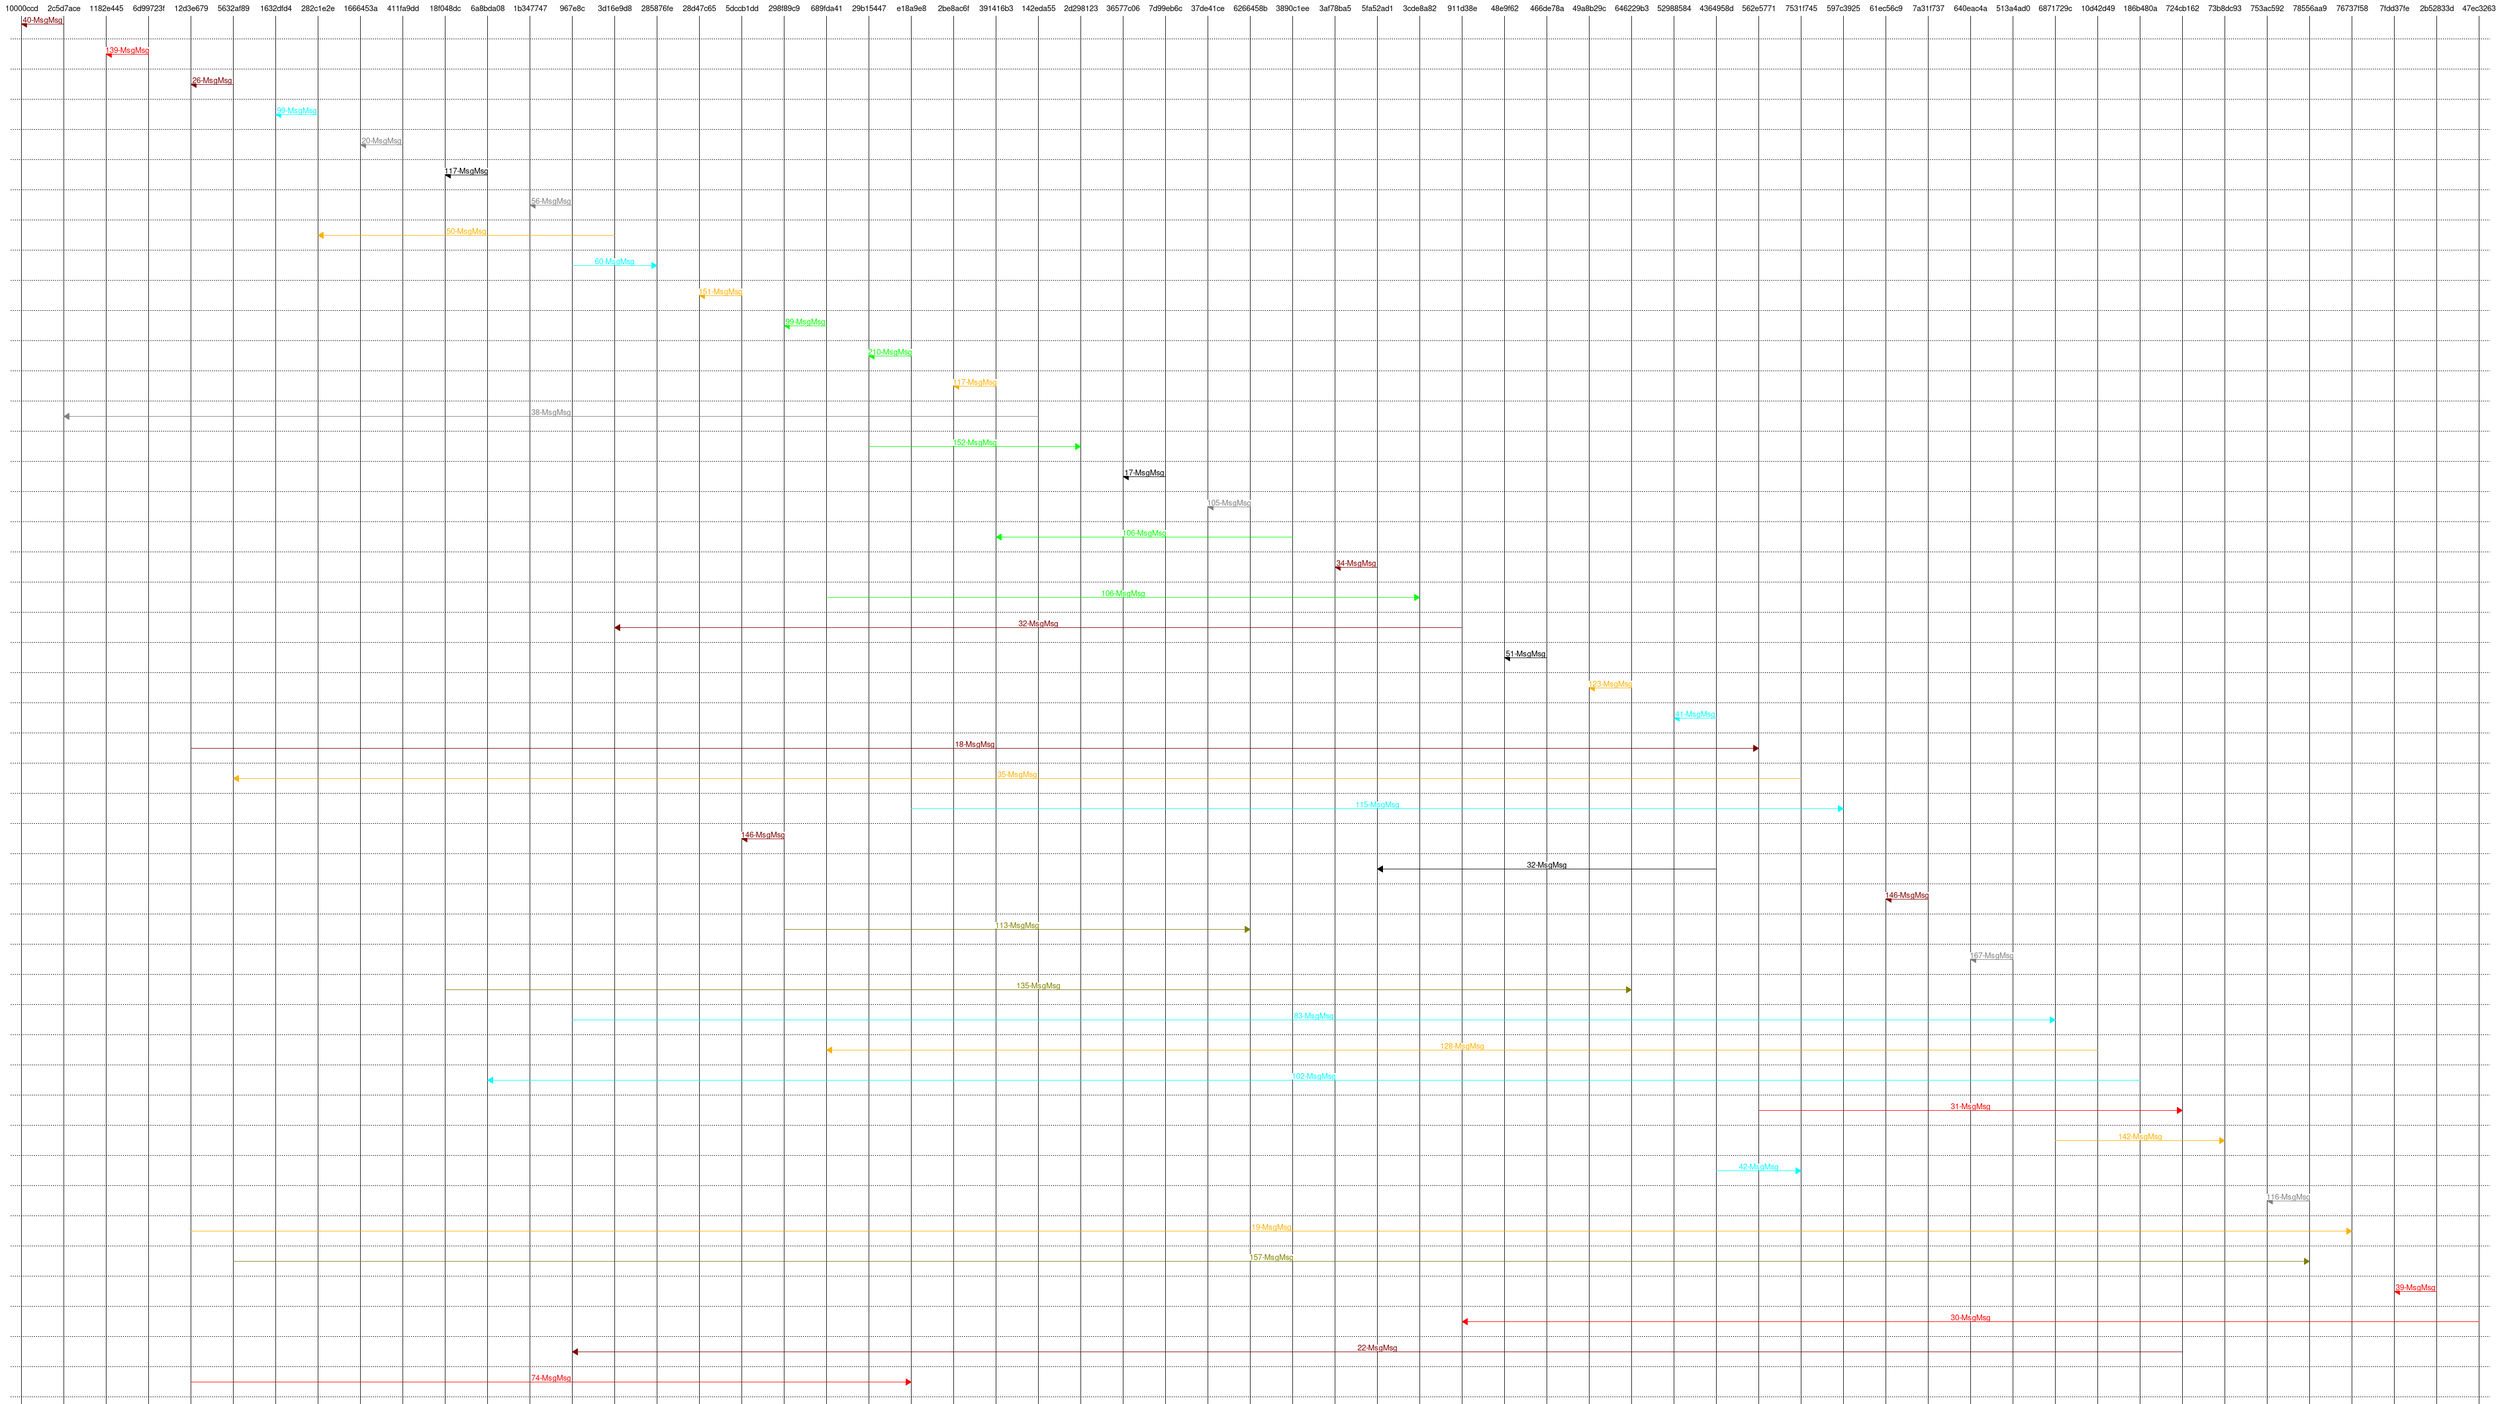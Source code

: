 msc { 
10000ccd,2c5d7ace,1182e445,6d99723f,12d3e679,5632af89,1632dfd4,282c1e2e,1666453a,411fa9dd,18f048dc,6a8bda08,1b347747,967e8c,3d16e9d8,285876fe,28d47c65,5dccb1dd,298f89c9,689fda41,29b15447,e18a9e8,2be8ac6f,391416b3,142eda55,2d298123,36577c06,7d99eb6c,37de41ce,6266458b,3890c1ee,3af78ba5,5fa52ad1,3cde8a82,911d38e,48e9f62,466de78a,49a8b29c,646229b3,52988584,4364958d,562e5771,7531f745,597c3925,61ec56c9,7a31f737,640eac4a,513a4ad0,6871729c,10d42d49,186b480a,724cb162,73b8dc93,753ac592,78556aa9,76737f58,7fdd37fe,2b52833d,47ec3263;

2c5d7ace=>10000ccd [label="40-MsgMsg", textcolor="maroon", linecolor="maroon"];
---;
6d99723f=>1182e445 [label="139-MsgMsg", textcolor="red", linecolor="red"];
---;
5632af89=>12d3e679 [label="26-MsgMsg", textcolor="maroon", linecolor="maroon"];
---;
282c1e2e=>1632dfd4 [label="99-MsgMsg", textcolor="aqua", linecolor="aqua"];
---;
411fa9dd=>1666453a [label="20-MsgMsg", textcolor="gray", linecolor="gray"];
---;
6a8bda08=>18f048dc [label="117-MsgMsg", textcolor="black", linecolor="black"];
---;
967e8c=>1b347747 [label="56-MsgMsg", textcolor="gray", linecolor="gray"];
---;
3d16e9d8=>282c1e2e [label="50-MsgMsg", textcolor="orange", linecolor="orange"];
---;
967e8c=>285876fe [label="60-MsgMsg", textcolor="aqua", linecolor="aqua"];
---;
5dccb1dd=>28d47c65 [label="151-MsgMsg", textcolor="orange", linecolor="orange"];
---;
689fda41=>298f89c9 [label="99-MsgMsg", textcolor="green", linecolor="green"];
---;
e18a9e8=>29b15447 [label="210-MsgMsg", textcolor="green", linecolor="green"];
---;
391416b3=>2be8ac6f [label="117-MsgMsg", textcolor="orange", linecolor="orange"];
---;
142eda55=>2c5d7ace [label="38-MsgMsg", textcolor="gray", linecolor="gray"];
---;
29b15447=>2d298123 [label="152-MsgMsg", textcolor="green", linecolor="green"];
---;
7d99eb6c=>36577c06 [label="17-MsgMsg", textcolor="black", linecolor="black"];
---;
6266458b=>37de41ce [label="105-MsgMsg", textcolor="gray", linecolor="gray"];
---;
3890c1ee=>391416b3 [label="106-MsgMsg", textcolor="green", linecolor="green"];
---;
5fa52ad1=>3af78ba5 [label="34-MsgMsg", textcolor="maroon", linecolor="maroon"];
---;
689fda41=>3cde8a82 [label="106-MsgMsg", textcolor="green", linecolor="green"];
---;
911d38e=>3d16e9d8 [label="32-MsgMsg", textcolor="maroon", linecolor="maroon"];
---;
466de78a=>48e9f62 [label="51-MsgMsg", textcolor="black", linecolor="black"];
---;
646229b3=>49a8b29c [label="123-MsgMsg", textcolor="orange", linecolor="orange"];
---;
4364958d=>52988584 [label="41-MsgMsg", textcolor="aqua", linecolor="aqua"];
---;
12d3e679=>562e5771 [label="18-MsgMsg", textcolor="maroon", linecolor="maroon"];
---;
7531f745=>5632af89 [label="35-MsgMsg", textcolor="orange", linecolor="orange"];
---;
e18a9e8=>597c3925 [label="115-MsgMsg", textcolor="aqua", linecolor="aqua"];
---;
298f89c9=>5dccb1dd [label="146-MsgMsg", textcolor="maroon", linecolor="maroon"];
---;
4364958d=>5fa52ad1 [label="32-MsgMsg", textcolor="black", linecolor="black"];
---;
7a31f737=>61ec56c9 [label="146-MsgMsg", textcolor="maroon", linecolor="maroon"];
---;
298f89c9=>6266458b [label="113-MsgMsg", textcolor="olive", linecolor="olive"];
---;
513a4ad0=>640eac4a [label="167-MsgMsg", textcolor="gray", linecolor="gray"];
---;
18f048dc=>646229b3 [label="135-MsgMsg", textcolor="olive", linecolor="olive"];
---;
967e8c=>6871729c [label="83-MsgMsg", textcolor="aqua", linecolor="aqua"];
---;
10d42d49=>689fda41 [label="128-MsgMsg", textcolor="orange", linecolor="orange"];
---;
186b480a=>6a8bda08 [label="102-MsgMsg", textcolor="aqua", linecolor="aqua"];
---;
562e5771=>724cb162 [label="31-MsgMsg", textcolor="red", linecolor="red"];
---;
6871729c=>73b8dc93 [label="142-MsgMsg", textcolor="orange", linecolor="orange"];
---;
4364958d=>7531f745 [label="42-MsgMsg", textcolor="aqua", linecolor="aqua"];
---;
78556aa9=>753ac592 [label="116-MsgMsg", textcolor="gray", linecolor="gray"];
---;
12d3e679=>76737f58 [label="19-MsgMsg", textcolor="orange", linecolor="orange"];
---;
5632af89=>78556aa9 [label="157-MsgMsg", textcolor="olive", linecolor="olive"];
---;
2b52833d=>7fdd37fe [label="39-MsgMsg", textcolor="red", linecolor="red"];
---;
47ec3263=>911d38e [label="30-MsgMsg", textcolor="red", linecolor="red"];
---;
724cb162=>967e8c [label="22-MsgMsg", textcolor="maroon", linecolor="maroon"];
---;
12d3e679=>e18a9e8 [label="74-MsgMsg", textcolor="red", linecolor="red"];
---;
}
